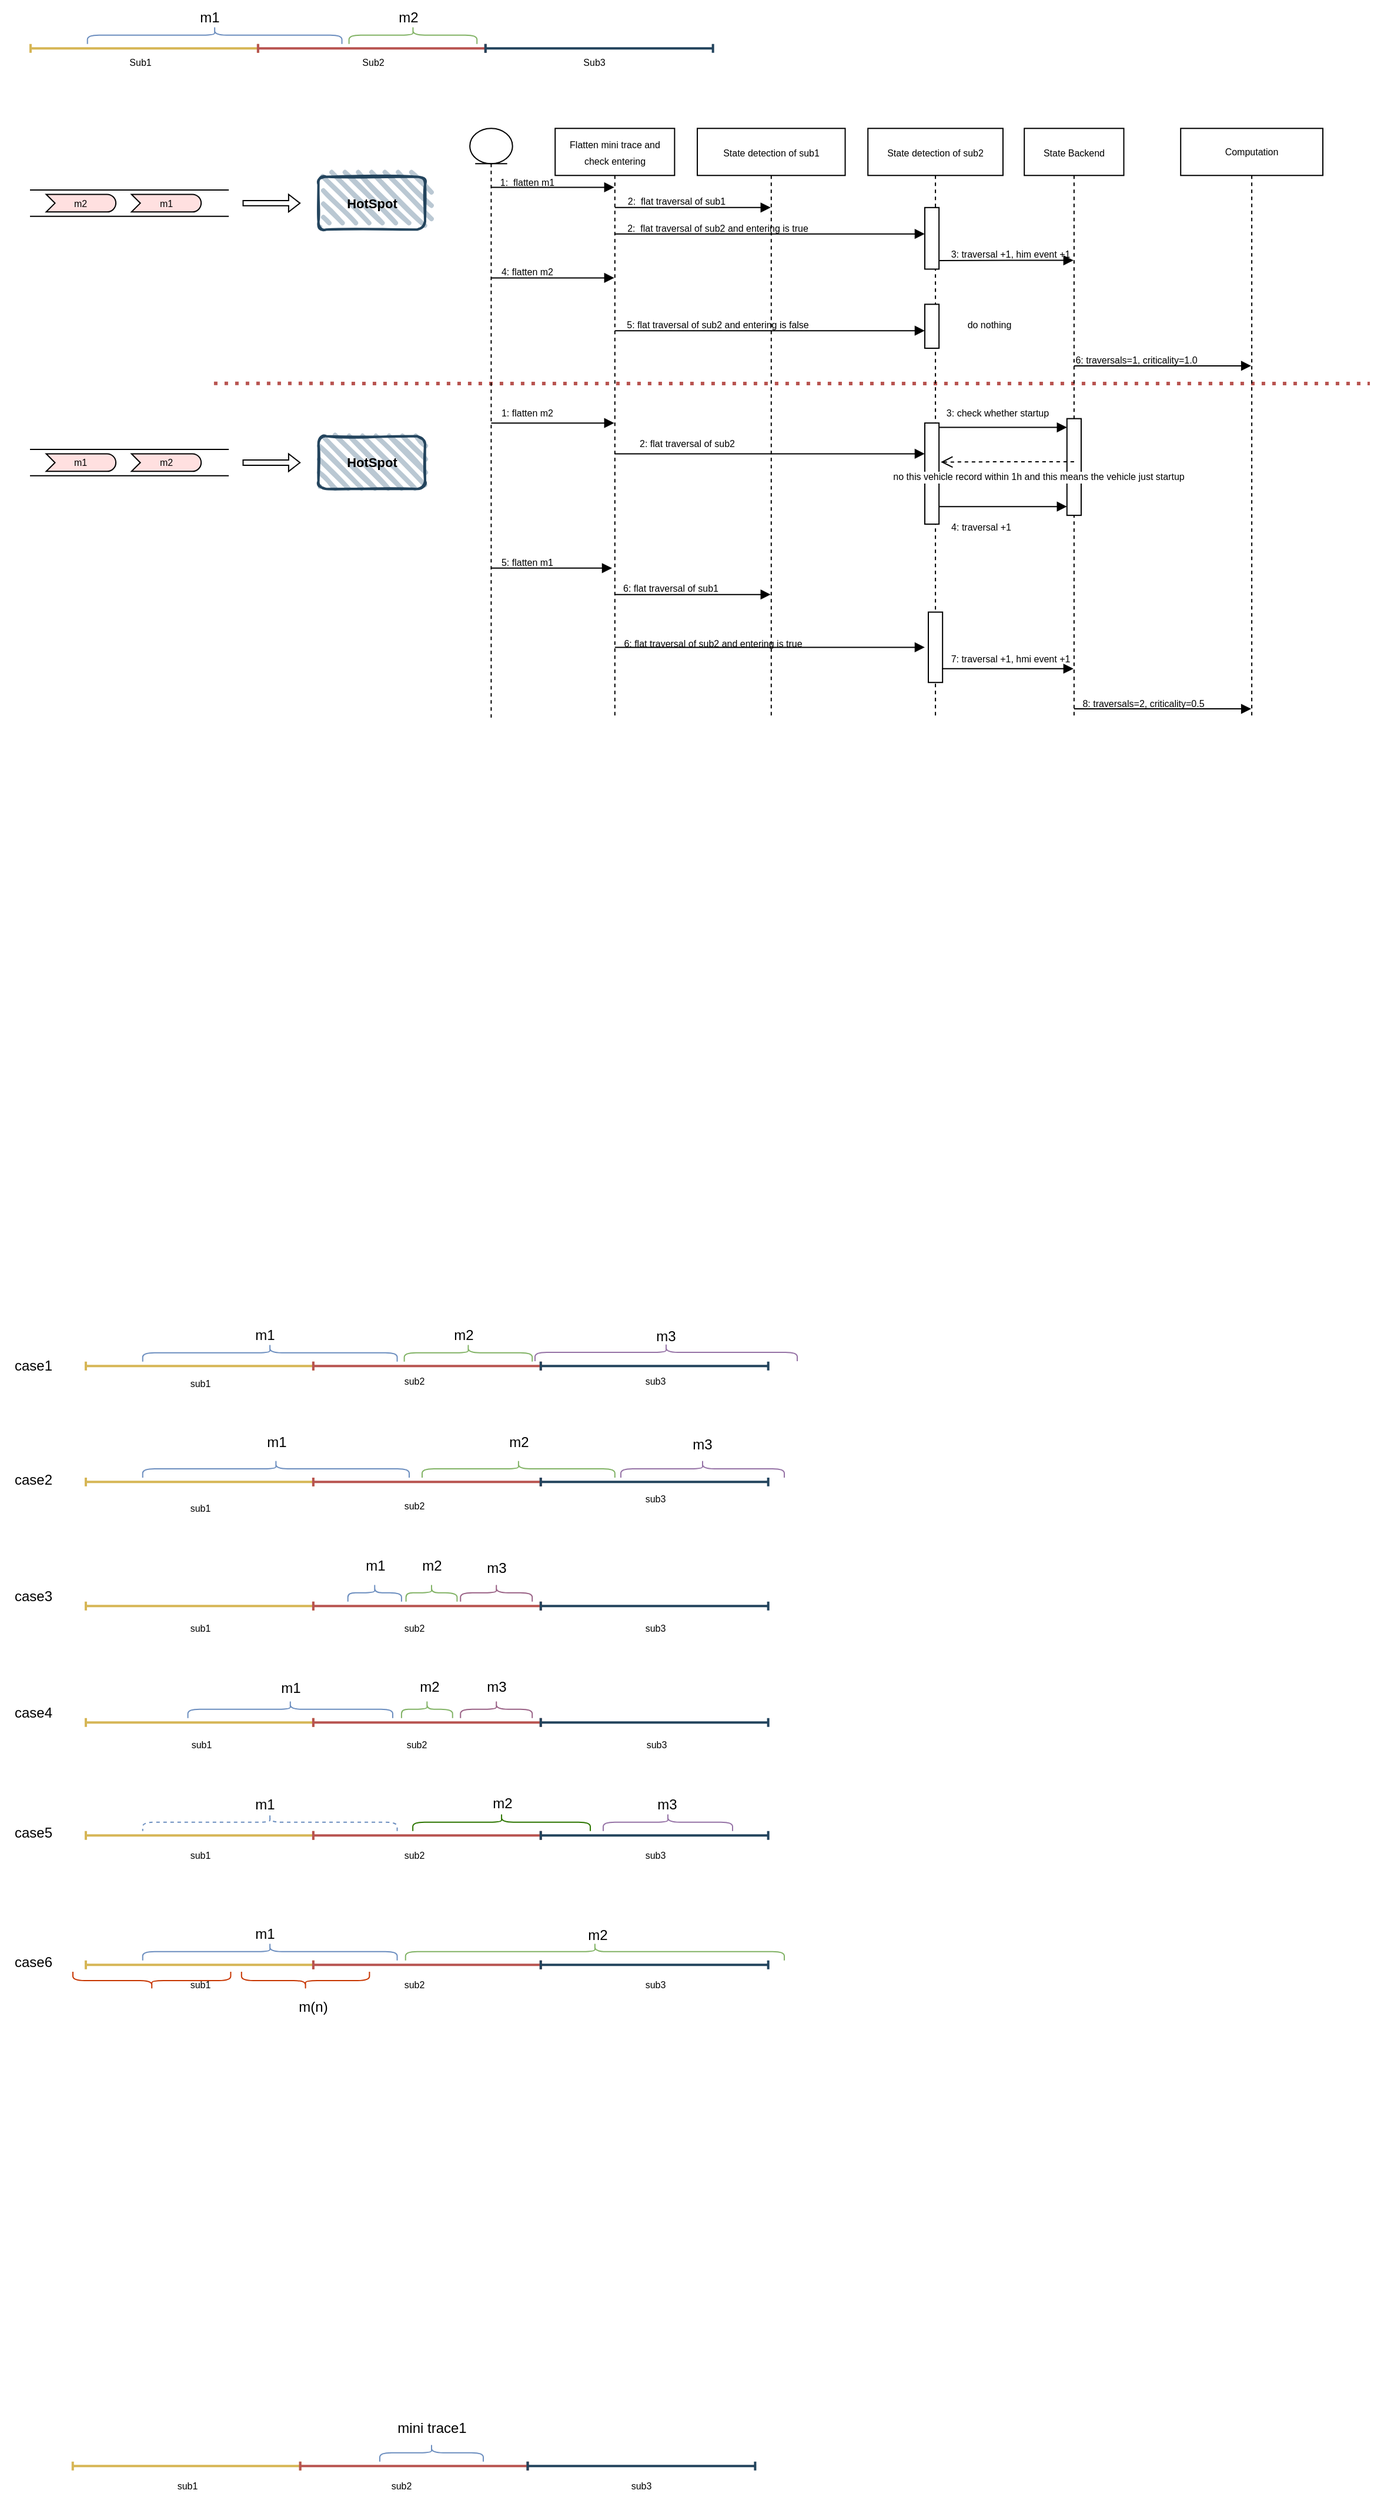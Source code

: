 <mxfile version="20.6.2" type="github">
  <diagram id="Re0tyrblCZsP9Vm3o1qq" name="第 1 页">
    <mxGraphModel dx="1349" dy="670" grid="0" gridSize="11" guides="1" tooltips="1" connect="1" arrows="1" fold="1" page="0" pageScale="1" pageWidth="827" pageHeight="1169" math="0" shadow="0">
      <root>
        <mxCell id="0" />
        <mxCell id="1" parent="0" />
        <mxCell id="pkjz_35HItkrrQwIqdnt-161" value="" style="group" parent="1" vertex="1" connectable="0">
          <mxGeometry x="41" y="90" width="1099" height="610" as="geometry" />
        </mxCell>
        <mxCell id="pkjz_35HItkrrQwIqdnt-41" value="" style="shape=crossbar;whiteSpace=wrap;html=1;rounded=1;fillColor=#fff2cc;strokeColor=#d6b656;strokeWidth=2;" parent="pkjz_35HItkrrQwIqdnt-161" vertex="1">
          <mxGeometry y="37.377" width="193.443" height="7.475" as="geometry" />
        </mxCell>
        <mxCell id="pkjz_35HItkrrQwIqdnt-42" value="" style="shape=crossbar;whiteSpace=wrap;html=1;rounded=1;fillColor=#f8cecc;strokeColor=#b85450;strokeWidth=2;" parent="pkjz_35HItkrrQwIqdnt-161" vertex="1">
          <mxGeometry x="193.443" y="37.377" width="193.443" height="7.475" as="geometry" />
        </mxCell>
        <mxCell id="pkjz_35HItkrrQwIqdnt-43" value="" style="shape=crossbar;whiteSpace=wrap;html=1;rounded=1;fillColor=#bac8d3;strokeColor=#23445d;strokeWidth=2;" parent="pkjz_35HItkrrQwIqdnt-161" vertex="1">
          <mxGeometry x="386.887" y="37.377" width="193.443" height="7.475" as="geometry" />
        </mxCell>
        <mxCell id="pkjz_35HItkrrQwIqdnt-45" value="" style="shape=curlyBracket;whiteSpace=wrap;html=1;rounded=1;labelPosition=left;verticalLabelPosition=middle;align=right;verticalAlign=middle;direction=south;fillColor=#dae8fc;strokeColor=#6c8ebf;" parent="pkjz_35HItkrrQwIqdnt-161" vertex="1">
          <mxGeometry x="48.361" y="22.426" width="216.415" height="14.951" as="geometry" />
        </mxCell>
        <mxCell id="pkjz_35HItkrrQwIqdnt-46" value="" style="shape=curlyBracket;whiteSpace=wrap;html=1;rounded=1;labelPosition=left;verticalLabelPosition=middle;align=right;verticalAlign=middle;direction=south;fillColor=#d5e8d4;strokeColor=#82b366;" parent="pkjz_35HItkrrQwIqdnt-161" vertex="1">
          <mxGeometry x="270.821" y="22.426" width="108.812" height="14.951" as="geometry" />
        </mxCell>
        <mxCell id="pkjz_35HItkrrQwIqdnt-47" value="m1" style="text;html=1;align=center;verticalAlign=middle;resizable=0;points=[];autosize=1;strokeColor=none;fillColor=none;" parent="pkjz_35HItkrrQwIqdnt-161" vertex="1">
          <mxGeometry x="132.388" width="40" height="30" as="geometry" />
        </mxCell>
        <mxCell id="pkjz_35HItkrrQwIqdnt-48" value="m2" style="text;html=1;align=center;verticalAlign=middle;resizable=0;points=[];autosize=1;strokeColor=none;fillColor=none;" parent="pkjz_35HItkrrQwIqdnt-161" vertex="1">
          <mxGeometry x="301.046" width="40" height="30" as="geometry" />
        </mxCell>
        <mxCell id="pkjz_35HItkrrQwIqdnt-49" value="&lt;font style=&quot;font-size: 8px;&quot;&gt;Sub1&lt;/font&gt;" style="text;html=1;align=center;verticalAlign=middle;resizable=0;points=[];autosize=1;strokeColor=none;fillColor=none;" parent="pkjz_35HItkrrQwIqdnt-161" vertex="1">
          <mxGeometry x="72.541" y="37.377" width="40" height="30" as="geometry" />
        </mxCell>
        <mxCell id="pkjz_35HItkrrQwIqdnt-50" value="&lt;font style=&quot;font-size: 8px;&quot;&gt;Sub2&lt;/font&gt;" style="text;html=1;align=center;verticalAlign=middle;resizable=0;points=[];autosize=1;strokeColor=none;fillColor=none;" parent="pkjz_35HItkrrQwIqdnt-161" vertex="1">
          <mxGeometry x="270.821" y="37.377" width="40" height="30" as="geometry" />
        </mxCell>
        <mxCell id="pkjz_35HItkrrQwIqdnt-51" value="&lt;font style=&quot;font-size: 8px;&quot;&gt;Sub3&lt;/font&gt;" style="text;html=1;align=center;verticalAlign=middle;resizable=0;points=[];autosize=1;strokeColor=none;fillColor=none;" parent="pkjz_35HItkrrQwIqdnt-161" vertex="1">
          <mxGeometry x="459.428" y="37.377" width="40" height="30" as="geometry" />
        </mxCell>
        <mxCell id="pkjz_35HItkrrQwIqdnt-66" value="" style="shape=partialRectangle;whiteSpace=wrap;html=1;left=0;right=0;fillColor=none;fontSize=8;" parent="pkjz_35HItkrrQwIqdnt-161" vertex="1">
          <mxGeometry y="161.471" width="168.054" height="22.426" as="geometry" />
        </mxCell>
        <mxCell id="pkjz_35HItkrrQwIqdnt-71" value="m1" style="html=1;outlineConnect=0;whiteSpace=wrap;fillColor=#FFE0E0;shape=mxgraph.archimate3.event;fontSize=8;" parent="pkjz_35HItkrrQwIqdnt-161" vertex="1">
          <mxGeometry x="85.84" y="165.208" width="59.242" height="14.951" as="geometry" />
        </mxCell>
        <mxCell id="pkjz_35HItkrrQwIqdnt-73" value="m2" style="html=1;outlineConnect=0;whiteSpace=wrap;fillColor=#FFE0E0;shape=mxgraph.archimate3.event;fontSize=8;" parent="pkjz_35HItkrrQwIqdnt-161" vertex="1">
          <mxGeometry x="13.299" y="165.208" width="59.242" height="14.951" as="geometry" />
        </mxCell>
        <mxCell id="pkjz_35HItkrrQwIqdnt-74" value="&lt;b&gt;&lt;font style=&quot;font-size: 11px;&quot;&gt;HotSpot&lt;/font&gt;&lt;/b&gt;" style="rounded=1;whiteSpace=wrap;html=1;strokeWidth=2;fillWeight=4;hachureGap=8;hachureAngle=45;fillColor=#bac8d3;sketch=1;fontSize=8;strokeColor=#23445d;" parent="pkjz_35HItkrrQwIqdnt-161" vertex="1">
          <mxGeometry x="244.827" y="150.257" width="90.677" height="44.853" as="geometry" />
        </mxCell>
        <mxCell id="pkjz_35HItkrrQwIqdnt-79" value="" style="shape=singleArrow;whiteSpace=wrap;html=1;fontSize=11;" parent="pkjz_35HItkrrQwIqdnt-161" vertex="1">
          <mxGeometry x="180.749" y="165.208" width="48.361" height="14.951" as="geometry" />
        </mxCell>
        <mxCell id="pkjz_35HItkrrQwIqdnt-88" value="&lt;font style=&quot;font-size: 8px;&quot;&gt;Flatten&amp;nbsp;mini trace and check entering&lt;/font&gt;" style="shape=umlLifeline;perimeter=lifelinePerimeter;whiteSpace=wrap;html=1;container=1;collapsible=0;recursiveResize=0;outlineConnect=0;fontSize=11;" parent="pkjz_35HItkrrQwIqdnt-161" vertex="1">
          <mxGeometry x="446.129" y="109.142" width="101.558" height="500.858" as="geometry" />
        </mxCell>
        <mxCell id="pkjz_35HItkrrQwIqdnt-129" value="" style="endArrow=none;html=1;rounded=0;dashed=1;dashPattern=1 2;fontSize=8;fillColor=#f8cecc;strokeColor=#b85450;gradientColor=#ea6b66;strokeWidth=3;" parent="pkjz_35HItkrrQwIqdnt-88" edge="1">
          <mxGeometry relative="1" as="geometry">
            <mxPoint x="-290.165" y="216.789" as="sourcePoint" />
            <mxPoint x="692.871" y="216.858" as="targetPoint" />
          </mxGeometry>
        </mxCell>
        <mxCell id="pkjz_35HItkrrQwIqdnt-130" value="" style="resizable=0;html=1;align=right;verticalAlign=bottom;fontSize=8;" parent="pkjz_35HItkrrQwIqdnt-129" connectable="0" vertex="1">
          <mxGeometry x="1" relative="1" as="geometry" />
        </mxCell>
        <mxCell id="pkjz_35HItkrrQwIqdnt-147" value="" style="html=1;verticalAlign=bottom;endArrow=block;rounded=0;strokeWidth=1;fontSize=8;" parent="pkjz_35HItkrrQwIqdnt-88" source="pkjz_35HItkrrQwIqdnt-92" edge="1">
          <mxGeometry width="80" relative="1" as="geometry">
            <mxPoint x="-48.361" y="373.775" as="sourcePoint" />
            <mxPoint x="48.361" y="373.775" as="targetPoint" />
          </mxGeometry>
        </mxCell>
        <mxCell id="pkjz_35HItkrrQwIqdnt-89" value="&lt;font style=&quot;font-size: 8px;&quot;&gt;State detection of sub1&lt;/font&gt;" style="shape=umlLifeline;perimeter=lifelinePerimeter;whiteSpace=wrap;html=1;container=1;collapsible=0;recursiveResize=0;outlineConnect=0;fontSize=11;" parent="pkjz_35HItkrrQwIqdnt-161" vertex="1">
          <mxGeometry x="567.031" y="109.142" width="125.738" height="500.858" as="geometry" />
        </mxCell>
        <mxCell id="pkjz_35HItkrrQwIqdnt-111" value="5: flat traversal of sub2 and entering is false" style="text;html=1;align=center;verticalAlign=middle;resizable=0;points=[];autosize=1;strokeColor=none;fillColor=none;fontSize=8;" parent="pkjz_35HItkrrQwIqdnt-89" vertex="1">
          <mxGeometry x="-72.541" y="156.985" width="180" height="20" as="geometry" />
        </mxCell>
        <mxCell id="pkjz_35HItkrrQwIqdnt-151" value="6: flat traversal of sub1" style="text;html=1;align=center;verticalAlign=middle;resizable=0;points=[];autosize=1;strokeColor=none;fillColor=none;fontSize=8;" parent="pkjz_35HItkrrQwIqdnt-89" vertex="1">
          <mxGeometry x="-72.541" y="381.25" width="100" height="20" as="geometry" />
        </mxCell>
        <mxCell id="pkjz_35HItkrrQwIqdnt-90" value="&lt;font style=&quot;font-size: 8px;&quot;&gt;State Backend&lt;/font&gt;" style="shape=umlLifeline;perimeter=lifelinePerimeter;whiteSpace=wrap;html=1;container=1;collapsible=0;recursiveResize=0;outlineConnect=0;fontSize=11;" parent="pkjz_35HItkrrQwIqdnt-161" vertex="1">
          <mxGeometry x="845.106" y="109.142" width="84.631" height="500.858" as="geometry" />
        </mxCell>
        <mxCell id="pkjz_35HItkrrQwIqdnt-140" value="" style="html=1;points=[];perimeter=orthogonalPerimeter;fontSize=8;" parent="pkjz_35HItkrrQwIqdnt-90" vertex="1">
          <mxGeometry x="36.271" y="246.691" width="12.09" height="82.23" as="geometry" />
        </mxCell>
        <mxCell id="pkjz_35HItkrrQwIqdnt-136" value="" style="html=1;verticalAlign=bottom;endArrow=block;rounded=0;fontSize=8;" parent="pkjz_35HItkrrQwIqdnt-90" edge="1">
          <mxGeometry width="80" relative="1" as="geometry">
            <mxPoint x="-72.541" y="254.167" as="sourcePoint" />
            <mxPoint x="36.271" y="254.167" as="targetPoint" />
            <Array as="points" />
          </mxGeometry>
        </mxCell>
        <mxCell id="pkjz_35HItkrrQwIqdnt-143" value="" style="html=1;verticalAlign=bottom;endArrow=block;rounded=0;fontSize=8;" parent="pkjz_35HItkrrQwIqdnt-90" edge="1">
          <mxGeometry width="80" relative="1" as="geometry">
            <mxPoint x="-72.541" y="321.446" as="sourcePoint" />
            <mxPoint x="36.271" y="321.446" as="targetPoint" />
            <Array as="points" />
          </mxGeometry>
        </mxCell>
        <mxCell id="pkjz_35HItkrrQwIqdnt-155" value="7: traversal +1, hmi event +1" style="text;html=1;align=center;verticalAlign=middle;resizable=0;points=[];autosize=1;strokeColor=none;fillColor=none;fontSize=8;" parent="pkjz_35HItkrrQwIqdnt-90" vertex="1">
          <mxGeometry x="-72.541" y="441.054" width="120" height="20" as="geometry" />
        </mxCell>
        <mxCell id="pkjz_35HItkrrQwIqdnt-92" value="" style="shape=umlLifeline;participant=umlEntity;perimeter=lifelinePerimeter;whiteSpace=wrap;html=1;container=1;collapsible=0;recursiveResize=0;verticalAlign=top;spacingTop=36;outlineConnect=0;fontSize=11;size=30;" parent="pkjz_35HItkrrQwIqdnt-161" vertex="1">
          <mxGeometry x="373.587" y="109.142" width="36.271" height="500.858" as="geometry" />
        </mxCell>
        <mxCell id="pkjz_35HItkrrQwIqdnt-95" value="" style="html=1;verticalAlign=bottom;endArrow=block;rounded=0;fontSize=11;" parent="pkjz_35HItkrrQwIqdnt-161" target="pkjz_35HItkrrQwIqdnt-88" edge="1">
          <mxGeometry width="80" relative="1" as="geometry">
            <mxPoint x="391.723" y="159.228" as="sourcePoint" />
            <mxPoint x="488.444" y="159.228" as="targetPoint" />
          </mxGeometry>
        </mxCell>
        <mxCell id="pkjz_35HItkrrQwIqdnt-96" value="&lt;font style=&quot;font-size: 8px;&quot;&gt;State detection of sub2&lt;/font&gt;" style="shape=umlLifeline;perimeter=lifelinePerimeter;whiteSpace=wrap;html=1;container=1;collapsible=0;recursiveResize=0;outlineConnect=0;fontSize=11;" parent="pkjz_35HItkrrQwIqdnt-161" vertex="1">
          <mxGeometry x="712.113" y="109.142" width="114.857" height="500.858" as="geometry" />
        </mxCell>
        <mxCell id="pkjz_35HItkrrQwIqdnt-117" value="" style="html=1;points=[];perimeter=orthogonalPerimeter;fontSize=8;" parent="pkjz_35HItkrrQwIqdnt-96" vertex="1">
          <mxGeometry x="48.361" y="149.51" width="12.09" height="37.377" as="geometry" />
        </mxCell>
        <mxCell id="pkjz_35HItkrrQwIqdnt-122" value="" style="html=1;points=[];perimeter=orthogonalPerimeter;fontSize=8;" parent="pkjz_35HItkrrQwIqdnt-96" vertex="1">
          <mxGeometry x="48.361" y="67.279" width="12.09" height="52.328" as="geometry" />
        </mxCell>
        <mxCell id="pkjz_35HItkrrQwIqdnt-135" value="" style="html=1;points=[];perimeter=orthogonalPerimeter;fontSize=8;" parent="pkjz_35HItkrrQwIqdnt-96" vertex="1">
          <mxGeometry x="48.361" y="250.429" width="12.09" height="85.968" as="geometry" />
        </mxCell>
        <mxCell id="pkjz_35HItkrrQwIqdnt-153" value="" style="html=1;points=[];perimeter=orthogonalPerimeter;fontSize=8;" parent="pkjz_35HItkrrQwIqdnt-96" vertex="1">
          <mxGeometry x="51.383" y="411.152" width="12.09" height="59.804" as="geometry" />
        </mxCell>
        <mxCell id="pkjz_35HItkrrQwIqdnt-97" value="" style="html=1;verticalAlign=bottom;endArrow=block;rounded=0;fontSize=11;" parent="pkjz_35HItkrrQwIqdnt-161" source="pkjz_35HItkrrQwIqdnt-88" target="pkjz_35HItkrrQwIqdnt-89" edge="1">
          <mxGeometry width="80" relative="1" as="geometry">
            <mxPoint x="494.49" y="179.688" as="sourcePoint" />
            <mxPoint x="627.482" y="228.75" as="targetPoint" />
            <Array as="points">
              <mxPoint x="530.76" y="176.422" />
              <mxPoint x="591.211" y="176.422" />
            </Array>
          </mxGeometry>
        </mxCell>
        <mxCell id="pkjz_35HItkrrQwIqdnt-99" value="&lt;span style=&quot;font-size: 8px;&quot;&gt;1:&amp;nbsp; flatten m1&lt;/span&gt;" style="text;html=1;align=center;verticalAlign=middle;resizable=0;points=[];autosize=1;strokeColor=none;fillColor=none;fontSize=11;" parent="pkjz_35HItkrrQwIqdnt-161" vertex="1">
          <mxGeometry x="386.887" y="139.044" width="70" height="30" as="geometry" />
        </mxCell>
        <mxCell id="pkjz_35HItkrrQwIqdnt-102" value="" style="html=1;verticalAlign=bottom;endArrow=block;rounded=0;fontSize=8;" parent="pkjz_35HItkrrQwIqdnt-161" source="pkjz_35HItkrrQwIqdnt-88" edge="1">
          <mxGeometry width="80" relative="1" as="geometry">
            <mxPoint x="494.49" y="195.11" as="sourcePoint" />
            <mxPoint x="760.474" y="198.848" as="targetPoint" />
            <Array as="points">
              <mxPoint x="579.121" y="198.848" />
            </Array>
          </mxGeometry>
        </mxCell>
        <mxCell id="pkjz_35HItkrrQwIqdnt-101" value="2:&amp;nbsp; flat traversal of sub1" style="text;html=1;align=center;verticalAlign=middle;resizable=0;points=[];autosize=1;strokeColor=none;fillColor=none;fontSize=8;" parent="pkjz_35HItkrrQwIqdnt-161" vertex="1">
          <mxGeometry x="494.49" y="161.471" width="110" height="20" as="geometry" />
        </mxCell>
        <mxCell id="pkjz_35HItkrrQwIqdnt-103" value="2:&amp;nbsp; flat traversal of sub2 and entering is true" style="text;html=1;align=center;verticalAlign=middle;resizable=0;points=[];autosize=1;strokeColor=none;fillColor=none;fontSize=8;" parent="pkjz_35HItkrrQwIqdnt-161" vertex="1">
          <mxGeometry x="494.49" y="183.897" width="180" height="20" as="geometry" />
        </mxCell>
        <mxCell id="pkjz_35HItkrrQwIqdnt-108" value="" style="html=1;verticalAlign=bottom;endArrow=block;rounded=0;fontSize=8;" parent="pkjz_35HItkrrQwIqdnt-161" source="pkjz_35HItkrrQwIqdnt-92" target="pkjz_35HItkrrQwIqdnt-88" edge="1">
          <mxGeometry width="80" relative="1" as="geometry">
            <mxPoint x="386.887" y="251.176" as="sourcePoint" />
            <mxPoint x="483.608" y="251.176" as="targetPoint" />
            <Array as="points">
              <mxPoint x="458.219" y="236.225" />
            </Array>
          </mxGeometry>
        </mxCell>
        <mxCell id="pkjz_35HItkrrQwIqdnt-109" value="4: flatten m2" style="text;html=1;align=center;verticalAlign=middle;resizable=0;points=[];autosize=1;strokeColor=none;fillColor=none;fontSize=8;" parent="pkjz_35HItkrrQwIqdnt-161" vertex="1">
          <mxGeometry x="386.887" y="221.275" width="70" height="20" as="geometry" />
        </mxCell>
        <mxCell id="pkjz_35HItkrrQwIqdnt-110" value="" style="html=1;verticalAlign=bottom;endArrow=block;rounded=0;fontSize=8;" parent="pkjz_35HItkrrQwIqdnt-161" source="pkjz_35HItkrrQwIqdnt-88" edge="1">
          <mxGeometry width="80" relative="1" as="geometry">
            <mxPoint x="507.789" y="266.127" as="sourcePoint" />
            <mxPoint x="760.474" y="281.078" as="targetPoint" />
            <Array as="points">
              <mxPoint x="651.662" y="281.078" />
            </Array>
          </mxGeometry>
        </mxCell>
        <mxCell id="pkjz_35HItkrrQwIqdnt-121" value="do nothing" style="text;html=1;align=center;verticalAlign=middle;resizable=0;points=[];autosize=1;strokeColor=none;fillColor=none;fontSize=8;" parent="pkjz_35HItkrrQwIqdnt-161" vertex="1">
          <mxGeometry x="784.655" y="266.127" width="60" height="20" as="geometry" />
        </mxCell>
        <mxCell id="pkjz_35HItkrrQwIqdnt-124" value="" style="shape=partialRectangle;whiteSpace=wrap;html=1;left=0;right=0;fillColor=none;fontSize=8;" parent="pkjz_35HItkrrQwIqdnt-161" vertex="1">
          <mxGeometry y="381.998" width="168.054" height="22.426" as="geometry" />
        </mxCell>
        <mxCell id="pkjz_35HItkrrQwIqdnt-125" value="m2" style="html=1;outlineConnect=0;whiteSpace=wrap;fillColor=#FFE0E0;shape=mxgraph.archimate3.event;fontSize=8;" parent="pkjz_35HItkrrQwIqdnt-161" vertex="1">
          <mxGeometry x="85.84" y="385.735" width="59.242" height="14.951" as="geometry" />
        </mxCell>
        <mxCell id="pkjz_35HItkrrQwIqdnt-126" value="m1" style="html=1;outlineConnect=0;whiteSpace=wrap;fillColor=#FFE0E0;shape=mxgraph.archimate3.event;fontSize=8;" parent="pkjz_35HItkrrQwIqdnt-161" vertex="1">
          <mxGeometry x="13.299" y="385.735" width="59.242" height="14.951" as="geometry" />
        </mxCell>
        <mxCell id="pkjz_35HItkrrQwIqdnt-127" value="&lt;b&gt;&lt;font style=&quot;font-size: 11px;&quot;&gt;HotSpot&lt;/font&gt;&lt;/b&gt;" style="rounded=1;whiteSpace=wrap;html=1;strokeWidth=2;fillWeight=4;hachureGap=8;hachureAngle=45;fillColor=#bac8d3;sketch=1;fontSize=8;strokeColor=#23445d;" parent="pkjz_35HItkrrQwIqdnt-161" vertex="1">
          <mxGeometry x="244.827" y="370.784" width="90.677" height="44.853" as="geometry" />
        </mxCell>
        <mxCell id="pkjz_35HItkrrQwIqdnt-128" value="" style="shape=singleArrow;whiteSpace=wrap;html=1;fontSize=11;" parent="pkjz_35HItkrrQwIqdnt-161" vertex="1">
          <mxGeometry x="180.749" y="385.735" width="48.361" height="14.951" as="geometry" />
        </mxCell>
        <mxCell id="pkjz_35HItkrrQwIqdnt-131" value="" style="html=1;verticalAlign=bottom;endArrow=block;rounded=0;fontSize=8;" parent="pkjz_35HItkrrQwIqdnt-161" source="pkjz_35HItkrrQwIqdnt-92" target="pkjz_35HItkrrQwIqdnt-88" edge="1">
          <mxGeometry width="80" relative="1" as="geometry">
            <mxPoint x="397.768" y="359.257" as="sourcePoint" />
            <mxPoint x="494.49" y="359.257" as="targetPoint" />
          </mxGeometry>
        </mxCell>
        <mxCell id="pkjz_35HItkrrQwIqdnt-132" value="1: flatten m2" style="text;html=1;align=center;verticalAlign=middle;resizable=0;points=[];autosize=1;strokeColor=none;fillColor=none;fontSize=8;" parent="pkjz_35HItkrrQwIqdnt-161" vertex="1">
          <mxGeometry x="386.887" y="340.882" width="70" height="20" as="geometry" />
        </mxCell>
        <mxCell id="pkjz_35HItkrrQwIqdnt-133" value="" style="html=1;verticalAlign=bottom;endArrow=block;rounded=0;fontSize=8;" parent="pkjz_35HItkrrQwIqdnt-161" source="pkjz_35HItkrrQwIqdnt-88" edge="1">
          <mxGeometry width="80" relative="1" as="geometry">
            <mxPoint x="507.789" y="381.998" as="sourcePoint" />
            <mxPoint x="760.474" y="385.735" as="targetPoint" />
            <Array as="points">
              <mxPoint x="663.752" y="385.735" />
            </Array>
          </mxGeometry>
        </mxCell>
        <mxCell id="pkjz_35HItkrrQwIqdnt-134" value="2: flat traversal of sub2" style="text;html=1;align=center;verticalAlign=middle;resizable=0;points=[];autosize=1;strokeColor=none;fillColor=none;fontSize=8;" parent="pkjz_35HItkrrQwIqdnt-161" vertex="1">
          <mxGeometry x="507.789" y="367.047" width="100" height="20" as="geometry" />
        </mxCell>
        <mxCell id="pkjz_35HItkrrQwIqdnt-138" value="4: traversal +1" style="text;html=1;align=center;verticalAlign=middle;resizable=0;points=[];autosize=1;strokeColor=none;fillColor=none;fontSize=8;" parent="pkjz_35HItkrrQwIqdnt-161" vertex="1">
          <mxGeometry x="772.564" y="438.064" width="70" height="20" as="geometry" />
        </mxCell>
        <mxCell id="pkjz_35HItkrrQwIqdnt-141" value="no this vehicle record within 1h and this means the vehicle just startup" style="html=1;verticalAlign=bottom;endArrow=open;dashed=1;endSize=8;rounded=0;fontSize=8;entryX=1.125;entryY=0.386;entryDx=0;entryDy=0;entryPerimeter=0;" parent="pkjz_35HItkrrQwIqdnt-161" target="pkjz_35HItkrrQwIqdnt-135" edge="1">
          <mxGeometry x="-0.467" y="21" relative="1" as="geometry">
            <mxPoint x="887.421" y="392.463" as="sourcePoint" />
            <mxPoint x="772.564" y="363.309" as="targetPoint" />
            <Array as="points">
              <mxPoint x="833.015" y="392.463" />
            </Array>
            <mxPoint as="offset" />
          </mxGeometry>
        </mxCell>
        <mxCell id="pkjz_35HItkrrQwIqdnt-145" value="3: check whether startup" style="text;html=1;align=center;verticalAlign=middle;resizable=0;points=[];autosize=1;strokeColor=none;fillColor=none;fontSize=8;" parent="pkjz_35HItkrrQwIqdnt-161" vertex="1">
          <mxGeometry x="766.519" y="340.882" width="110" height="20" as="geometry" />
        </mxCell>
        <mxCell id="pkjz_35HItkrrQwIqdnt-148" value="5: flatten m1" style="text;html=1;align=center;verticalAlign=middle;resizable=0;points=[];autosize=1;strokeColor=none;fillColor=none;fontSize=8;" parent="pkjz_35HItkrrQwIqdnt-161" vertex="1">
          <mxGeometry x="386.887" y="467.966" width="70" height="20" as="geometry" />
        </mxCell>
        <mxCell id="pkjz_35HItkrrQwIqdnt-149" value="" style="html=1;verticalAlign=bottom;endArrow=block;rounded=0;strokeWidth=1;fontSize=8;" parent="pkjz_35HItkrrQwIqdnt-161" source="pkjz_35HItkrrQwIqdnt-88" target="pkjz_35HItkrrQwIqdnt-89" edge="1">
          <mxGeometry width="80" relative="1" as="geometry">
            <mxPoint x="507.789" y="512.819" as="sourcePoint" />
            <mxPoint x="604.51" y="512.819" as="targetPoint" />
            <Array as="points">
              <mxPoint x="579.121" y="505.343" />
            </Array>
          </mxGeometry>
        </mxCell>
        <mxCell id="pkjz_35HItkrrQwIqdnt-150" value="" style="html=1;verticalAlign=bottom;endArrow=block;rounded=0;strokeWidth=1;fontSize=8;" parent="pkjz_35HItkrrQwIqdnt-161" source="pkjz_35HItkrrQwIqdnt-88" edge="1">
          <mxGeometry width="80" relative="1" as="geometry">
            <mxPoint x="508.595" y="550.196" as="sourcePoint" />
            <mxPoint x="760.474" y="550.196" as="targetPoint" />
            <Array as="points">
              <mxPoint x="591.211" y="550.196" />
            </Array>
          </mxGeometry>
        </mxCell>
        <mxCell id="pkjz_35HItkrrQwIqdnt-152" value="6: flat traversal of sub2 and entering is true" style="text;html=1;align=center;verticalAlign=middle;resizable=0;points=[];autosize=1;strokeColor=none;fillColor=none;fontSize=8;" parent="pkjz_35HItkrrQwIqdnt-161" vertex="1">
          <mxGeometry x="489.653" y="536.74" width="180" height="20" as="geometry" />
        </mxCell>
        <mxCell id="pkjz_35HItkrrQwIqdnt-154" value="" style="html=1;verticalAlign=bottom;endArrow=block;rounded=0;strokeWidth=1;fontSize=8;exitX=0.958;exitY=0.804;exitDx=0;exitDy=0;exitPerimeter=0;" parent="pkjz_35HItkrrQwIqdnt-161" source="pkjz_35HItkrrQwIqdnt-153" target="pkjz_35HItkrrQwIqdnt-90" edge="1">
          <mxGeometry width="80" relative="1" as="geometry">
            <mxPoint x="784.655" y="572.623" as="sourcePoint" />
            <mxPoint x="881.376" y="572.623" as="targetPoint" />
          </mxGeometry>
        </mxCell>
        <mxCell id="pkjz_35HItkrrQwIqdnt-156" value="Computation" style="shape=umlLifeline;perimeter=lifelinePerimeter;whiteSpace=wrap;html=1;container=1;collapsible=0;recursiveResize=0;outlineConnect=0;fontSize=8;" parent="pkjz_35HItkrrQwIqdnt-161" vertex="1">
          <mxGeometry x="978.098" y="109.142" width="120.902" height="500.858" as="geometry" />
        </mxCell>
        <mxCell id="pkjz_35HItkrrQwIqdnt-160" value="8: traversals=2, criticality=0.5" style="text;html=1;align=center;verticalAlign=middle;resizable=0;points=[];autosize=1;strokeColor=none;fillColor=none;fontSize=8;" parent="pkjz_35HItkrrQwIqdnt-156" vertex="1">
          <mxGeometry x="-96.722" y="478.431" width="130" height="20" as="geometry" />
        </mxCell>
        <mxCell id="pkjz_35HItkrrQwIqdnt-157" value="" style="html=1;verticalAlign=bottom;endArrow=block;rounded=0;strokeWidth=1;fontSize=8;" parent="pkjz_35HItkrrQwIqdnt-161" source="pkjz_35HItkrrQwIqdnt-90" target="pkjz_35HItkrrQwIqdnt-156" edge="1">
          <mxGeometry width="80" relative="1" as="geometry">
            <mxPoint x="917.647" y="288.554" as="sourcePoint" />
            <mxPoint x="1014.369" y="288.554" as="targetPoint" />
            <Array as="points">
              <mxPoint x="978.098" y="310.98" />
            </Array>
          </mxGeometry>
        </mxCell>
        <mxCell id="pkjz_35HItkrrQwIqdnt-158" value="6: traversals=1, criticality=1.0" style="text;html=1;align=center;verticalAlign=middle;resizable=0;points=[];autosize=1;strokeColor=none;fillColor=none;fontSize=8;" parent="pkjz_35HItkrrQwIqdnt-161" vertex="1">
          <mxGeometry x="875.331" y="296.029" width="130" height="20" as="geometry" />
        </mxCell>
        <mxCell id="pkjz_35HItkrrQwIqdnt-105" value="3: traversal +1, him event +1" style="text;html=1;align=center;verticalAlign=middle;resizable=0;points=[];autosize=1;strokeColor=none;fillColor=none;fontSize=8;" parent="pkjz_35HItkrrQwIqdnt-161" vertex="1">
          <mxGeometry x="772.564" y="206.324" width="120" height="20" as="geometry" />
        </mxCell>
        <mxCell id="pkjz_35HItkrrQwIqdnt-104" value="" style="html=1;verticalAlign=bottom;endArrow=block;rounded=0;fontSize=8;exitX=1.036;exitY=0.861;exitDx=0;exitDy=0;exitPerimeter=0;" parent="pkjz_35HItkrrQwIqdnt-161" source="pkjz_35HItkrrQwIqdnt-122" target="pkjz_35HItkrrQwIqdnt-90" edge="1">
          <mxGeometry width="80" relative="1" as="geometry">
            <mxPoint x="779" y="220" as="sourcePoint" />
            <mxPoint x="881.376" y="213.799" as="targetPoint" />
            <Array as="points">
              <mxPoint x="833.015" y="221.275" />
            </Array>
          </mxGeometry>
        </mxCell>
        <mxCell id="pkjz_35HItkrrQwIqdnt-159" value="" style="html=1;verticalAlign=bottom;endArrow=block;rounded=0;strokeWidth=1;fontSize=8;" parent="pkjz_35HItkrrQwIqdnt-161" source="pkjz_35HItkrrQwIqdnt-90" target="pkjz_35HItkrrQwIqdnt-156" edge="1">
          <mxGeometry width="80" relative="1" as="geometry">
            <mxPoint x="893.466" y="602.525" as="sourcePoint" />
            <mxPoint x="990.188" y="602.525" as="targetPoint" />
            <Array as="points">
              <mxPoint x="1002.278" y="602.525" />
            </Array>
          </mxGeometry>
        </mxCell>
        <mxCell id="EDN6SahsGzkHJHIuNWbJ-43" value="" style="shape=crossbar;whiteSpace=wrap;html=1;rounded=1;fillColor=#fff2cc;strokeColor=#d6b656;strokeWidth=2;" vertex="1" parent="1">
          <mxGeometry x="88" y="1247.377" width="193.443" height="7.475" as="geometry" />
        </mxCell>
        <mxCell id="EDN6SahsGzkHJHIuNWbJ-44" value="" style="shape=crossbar;whiteSpace=wrap;html=1;rounded=1;fillColor=#f8cecc;strokeColor=#b85450;strokeWidth=2;" vertex="1" parent="1">
          <mxGeometry x="281.443" y="1247.377" width="193.443" height="7.475" as="geometry" />
        </mxCell>
        <mxCell id="EDN6SahsGzkHJHIuNWbJ-45" value="" style="shape=crossbar;whiteSpace=wrap;html=1;rounded=1;fillColor=#bac8d3;strokeColor=#23445d;strokeWidth=2;" vertex="1" parent="1">
          <mxGeometry x="474.887" y="1247.377" width="193.443" height="7.475" as="geometry" />
        </mxCell>
        <mxCell id="EDN6SahsGzkHJHIuNWbJ-46" value="" style="shape=curlyBracket;whiteSpace=wrap;html=1;rounded=1;labelPosition=left;verticalLabelPosition=middle;align=right;verticalAlign=middle;direction=south;fillColor=#dae8fc;strokeColor=#6c8ebf;" vertex="1" parent="1">
          <mxGeometry x="136.361" y="1232.426" width="216.415" height="14.951" as="geometry" />
        </mxCell>
        <mxCell id="EDN6SahsGzkHJHIuNWbJ-47" value="" style="shape=curlyBracket;whiteSpace=wrap;html=1;rounded=1;labelPosition=left;verticalLabelPosition=middle;align=right;verticalAlign=middle;direction=south;fillColor=#d5e8d4;strokeColor=#82b366;" vertex="1" parent="1">
          <mxGeometry x="358.821" y="1232.426" width="108.812" height="14.951" as="geometry" />
        </mxCell>
        <mxCell id="EDN6SahsGzkHJHIuNWbJ-48" value="m1" style="text;html=1;align=center;verticalAlign=middle;resizable=0;points=[];autosize=1;strokeColor=none;fillColor=none;" vertex="1" parent="1">
          <mxGeometry x="220.388" y="1210" width="40" height="30" as="geometry" />
        </mxCell>
        <mxCell id="EDN6SahsGzkHJHIuNWbJ-49" value="m2" style="text;html=1;align=center;verticalAlign=middle;resizable=0;points=[];autosize=1;strokeColor=none;fillColor=none;" vertex="1" parent="1">
          <mxGeometry x="389.046" y="1210" width="40" height="30" as="geometry" />
        </mxCell>
        <mxCell id="EDN6SahsGzkHJHIuNWbJ-50" value="" style="shape=crossbar;whiteSpace=wrap;html=1;rounded=1;fillColor=#fff2cc;strokeColor=#d6b656;strokeWidth=2;" vertex="1" parent="1">
          <mxGeometry x="88" y="1345.947" width="193.443" height="7.475" as="geometry" />
        </mxCell>
        <mxCell id="EDN6SahsGzkHJHIuNWbJ-51" value="" style="shape=crossbar;whiteSpace=wrap;html=1;rounded=1;fillColor=#f8cecc;strokeColor=#b85450;strokeWidth=2;" vertex="1" parent="1">
          <mxGeometry x="281.443" y="1345.947" width="193.443" height="7.475" as="geometry" />
        </mxCell>
        <mxCell id="EDN6SahsGzkHJHIuNWbJ-52" value="" style="shape=crossbar;whiteSpace=wrap;html=1;rounded=1;fillColor=#bac8d3;strokeColor=#23445d;strokeWidth=2;" vertex="1" parent="1">
          <mxGeometry x="474.887" y="1345.947" width="193.443" height="7.475" as="geometry" />
        </mxCell>
        <mxCell id="EDN6SahsGzkHJHIuNWbJ-53" value="" style="shape=curlyBracket;whiteSpace=wrap;html=1;rounded=1;labelPosition=left;verticalLabelPosition=middle;align=right;verticalAlign=middle;direction=south;fillColor=#dae8fc;strokeColor=#6c8ebf;" vertex="1" parent="1">
          <mxGeometry x="136.36" y="1331" width="226.64" height="14.95" as="geometry" />
        </mxCell>
        <mxCell id="EDN6SahsGzkHJHIuNWbJ-54" value="" style="shape=curlyBracket;whiteSpace=wrap;html=1;rounded=1;labelPosition=left;verticalLabelPosition=middle;align=right;verticalAlign=middle;direction=south;fillColor=#d5e8d4;strokeColor=#82b366;" vertex="1" parent="1">
          <mxGeometry x="374" y="1331" width="163.91" height="14.95" as="geometry" />
        </mxCell>
        <mxCell id="EDN6SahsGzkHJHIuNWbJ-55" value="m1" style="text;html=1;align=center;verticalAlign=middle;resizable=0;points=[];autosize=1;strokeColor=none;fillColor=none;" vertex="1" parent="1">
          <mxGeometry x="229.678" y="1301" width="40" height="30" as="geometry" />
        </mxCell>
        <mxCell id="EDN6SahsGzkHJHIuNWbJ-56" value="m2" style="text;html=1;align=center;verticalAlign=middle;resizable=0;points=[];autosize=1;strokeColor=none;fillColor=none;" vertex="1" parent="1">
          <mxGeometry x="435.956" y="1301" width="40" height="30" as="geometry" />
        </mxCell>
        <mxCell id="EDN6SahsGzkHJHIuNWbJ-57" value="" style="shape=crossbar;whiteSpace=wrap;html=1;rounded=1;fillColor=#fff2cc;strokeColor=#d6b656;strokeWidth=2;" vertex="1" parent="1">
          <mxGeometry x="88" y="1451.377" width="193.443" height="7.475" as="geometry" />
        </mxCell>
        <mxCell id="EDN6SahsGzkHJHIuNWbJ-58" value="" style="shape=crossbar;whiteSpace=wrap;html=1;rounded=1;fillColor=#f8cecc;strokeColor=#b85450;strokeWidth=2;" vertex="1" parent="1">
          <mxGeometry x="281.443" y="1451.377" width="193.443" height="7.475" as="geometry" />
        </mxCell>
        <mxCell id="EDN6SahsGzkHJHIuNWbJ-59" value="" style="shape=crossbar;whiteSpace=wrap;html=1;rounded=1;fillColor=#bac8d3;strokeColor=#23445d;strokeWidth=2;" vertex="1" parent="1">
          <mxGeometry x="474.887" y="1451.377" width="193.443" height="7.475" as="geometry" />
        </mxCell>
        <mxCell id="EDN6SahsGzkHJHIuNWbJ-60" value="" style="shape=curlyBracket;whiteSpace=wrap;html=1;rounded=1;labelPosition=left;verticalLabelPosition=middle;align=right;verticalAlign=middle;direction=south;fillColor=#dae8fc;strokeColor=#6c8ebf;" vertex="1" parent="1">
          <mxGeometry x="310.86" y="1436.43" width="45.6" height="14.95" as="geometry" />
        </mxCell>
        <mxCell id="EDN6SahsGzkHJHIuNWbJ-61" value="" style="shape=curlyBracket;whiteSpace=wrap;html=1;rounded=1;labelPosition=left;verticalLabelPosition=middle;align=right;verticalAlign=middle;direction=south;fillColor=#d5e8d4;strokeColor=#82b366;" vertex="1" parent="1">
          <mxGeometry x="360.29" y="1436.43" width="43.42" height="14.95" as="geometry" />
        </mxCell>
        <mxCell id="EDN6SahsGzkHJHIuNWbJ-62" value="m1" style="text;html=1;align=center;verticalAlign=middle;resizable=0;points=[];autosize=1;strokeColor=none;fillColor=none;" vertex="1" parent="1">
          <mxGeometry x="313.658" y="1406.43" width="40" height="30" as="geometry" />
        </mxCell>
        <mxCell id="EDN6SahsGzkHJHIuNWbJ-63" value="m2" style="text;html=1;align=center;verticalAlign=middle;resizable=0;points=[];autosize=1;strokeColor=none;fillColor=none;" vertex="1" parent="1">
          <mxGeometry x="361.996" y="1406.43" width="40" height="30" as="geometry" />
        </mxCell>
        <mxCell id="EDN6SahsGzkHJHIuNWbJ-64" value="" style="shape=crossbar;whiteSpace=wrap;html=1;rounded=1;fillColor=#fff2cc;strokeColor=#d6b656;strokeWidth=2;" vertex="1" parent="1">
          <mxGeometry x="88" y="1646.377" width="193.443" height="7.475" as="geometry" />
        </mxCell>
        <mxCell id="EDN6SahsGzkHJHIuNWbJ-65" value="" style="shape=crossbar;whiteSpace=wrap;html=1;rounded=1;fillColor=#f8cecc;strokeColor=#b85450;strokeWidth=2;" vertex="1" parent="1">
          <mxGeometry x="281.443" y="1646.377" width="193.443" height="7.475" as="geometry" />
        </mxCell>
        <mxCell id="EDN6SahsGzkHJHIuNWbJ-66" value="" style="shape=crossbar;whiteSpace=wrap;html=1;rounded=1;fillColor=#bac8d3;strokeColor=#23445d;strokeWidth=2;" vertex="1" parent="1">
          <mxGeometry x="474.887" y="1646.377" width="193.443" height="7.475" as="geometry" />
        </mxCell>
        <mxCell id="EDN6SahsGzkHJHIuNWbJ-67" value="" style="shape=curlyBracket;whiteSpace=wrap;html=1;rounded=1;labelPosition=left;verticalLabelPosition=middle;align=right;verticalAlign=middle;direction=south;fillColor=#dae8fc;strokeColor=#6c8ebf;dashed=1;" vertex="1" parent="1">
          <mxGeometry x="136.361" y="1631.426" width="216.415" height="14.951" as="geometry" />
        </mxCell>
        <mxCell id="EDN6SahsGzkHJHIuNWbJ-68" value="" style="shape=curlyBracket;whiteSpace=wrap;html=1;rounded=1;labelPosition=left;verticalLabelPosition=middle;align=right;verticalAlign=middle;direction=south;fillColor=#e1d5e7;strokeColor=#9673a6;" vertex="1" parent="1">
          <mxGeometry x="528" y="1631.43" width="110" height="14.95" as="geometry" />
        </mxCell>
        <mxCell id="EDN6SahsGzkHJHIuNWbJ-69" value="m1" style="text;html=1;align=center;verticalAlign=middle;resizable=0;points=[];autosize=1;strokeColor=none;fillColor=none;" vertex="1" parent="1">
          <mxGeometry x="220.388" y="1609" width="40" height="30" as="geometry" />
        </mxCell>
        <mxCell id="EDN6SahsGzkHJHIuNWbJ-70" value="m3" style="text;html=1;align=center;verticalAlign=middle;resizable=0;points=[];autosize=1;strokeColor=none;fillColor=none;" vertex="1" parent="1">
          <mxGeometry x="562.406" y="1609" width="40" height="30" as="geometry" />
        </mxCell>
        <mxCell id="EDN6SahsGzkHJHIuNWbJ-71" value="sub1" style="text;html=1;align=center;verticalAlign=middle;resizable=0;points=[];autosize=1;strokeColor=none;fillColor=none;fontSize=8;" vertex="1" parent="1">
          <mxGeometry x="162.72" y="1254.85" width="44" height="22" as="geometry" />
        </mxCell>
        <mxCell id="EDN6SahsGzkHJHIuNWbJ-72" value="sub2" style="text;html=1;align=center;verticalAlign=middle;resizable=0;points=[];autosize=1;strokeColor=none;fillColor=none;fontSize=8;" vertex="1" parent="1">
          <mxGeometry x="345.05" y="1253" width="44" height="22" as="geometry" />
        </mxCell>
        <mxCell id="EDN6SahsGzkHJHIuNWbJ-73" value="sub3" style="text;html=1;align=center;verticalAlign=middle;resizable=0;points=[];autosize=1;strokeColor=none;fillColor=none;fontSize=8;" vertex="1" parent="1">
          <mxGeometry x="549.61" y="1253" width="44" height="22" as="geometry" />
        </mxCell>
        <mxCell id="EDN6SahsGzkHJHIuNWbJ-74" value="sub1" style="text;html=1;align=center;verticalAlign=middle;resizable=0;points=[];autosize=1;strokeColor=none;fillColor=none;fontSize=8;" vertex="1" parent="1">
          <mxGeometry x="162.72" y="1360.57" width="44" height="22" as="geometry" />
        </mxCell>
        <mxCell id="EDN6SahsGzkHJHIuNWbJ-75" value="sub1" style="text;html=1;align=center;verticalAlign=middle;resizable=0;points=[];autosize=1;strokeColor=none;fillColor=none;fontSize=8;" vertex="1" parent="1">
          <mxGeometry x="162.72" y="1463.43" width="44" height="22" as="geometry" />
        </mxCell>
        <mxCell id="EDN6SahsGzkHJHIuNWbJ-76" value="sub1" style="text;html=1;align=center;verticalAlign=middle;resizable=0;points=[];autosize=1;strokeColor=none;fillColor=none;fontSize=8;" vertex="1" parent="1">
          <mxGeometry x="162.72" y="1656" width="44" height="22" as="geometry" />
        </mxCell>
        <mxCell id="EDN6SahsGzkHJHIuNWbJ-77" value="sub2" style="text;html=1;align=center;verticalAlign=middle;resizable=0;points=[];autosize=1;strokeColor=none;fillColor=none;fontSize=8;" vertex="1" parent="1">
          <mxGeometry x="345.05" y="1359" width="44" height="22" as="geometry" />
        </mxCell>
        <mxCell id="EDN6SahsGzkHJHIuNWbJ-78" value="sub2" style="text;html=1;align=center;verticalAlign=middle;resizable=0;points=[];autosize=1;strokeColor=none;fillColor=none;fontSize=8;" vertex="1" parent="1">
          <mxGeometry x="345.05" y="1463.43" width="44" height="22" as="geometry" />
        </mxCell>
        <mxCell id="EDN6SahsGzkHJHIuNWbJ-79" value="sub2" style="text;html=1;align=center;verticalAlign=middle;resizable=0;points=[];autosize=1;strokeColor=none;fillColor=none;fontSize=8;" vertex="1" parent="1">
          <mxGeometry x="345.05" y="1656" width="44" height="22" as="geometry" />
        </mxCell>
        <mxCell id="EDN6SahsGzkHJHIuNWbJ-80" value="sub3" style="text;html=1;align=center;verticalAlign=middle;resizable=0;points=[];autosize=1;strokeColor=none;fillColor=none;fontSize=8;" vertex="1" parent="1">
          <mxGeometry x="549.61" y="1353.42" width="44" height="22" as="geometry" />
        </mxCell>
        <mxCell id="EDN6SahsGzkHJHIuNWbJ-81" value="sub3" style="text;html=1;align=center;verticalAlign=middle;resizable=0;points=[];autosize=1;strokeColor=none;fillColor=none;fontSize=8;" vertex="1" parent="1">
          <mxGeometry x="549.61" y="1463.43" width="44" height="22" as="geometry" />
        </mxCell>
        <mxCell id="EDN6SahsGzkHJHIuNWbJ-82" value="sub3" style="text;html=1;align=center;verticalAlign=middle;resizable=0;points=[];autosize=1;strokeColor=none;fillColor=none;fontSize=8;" vertex="1" parent="1">
          <mxGeometry x="549.61" y="1656" width="44" height="22" as="geometry" />
        </mxCell>
        <mxCell id="EDN6SahsGzkHJHIuNWbJ-83" value="" style="shape=curlyBracket;whiteSpace=wrap;html=1;rounded=1;labelPosition=left;verticalLabelPosition=middle;align=right;verticalAlign=middle;direction=south;fillColor=#e6d0de;strokeColor=#996185;gradientColor=#d5739d;" vertex="1" parent="1">
          <mxGeometry x="406.63" y="1436.43" width="61" height="14.95" as="geometry" />
        </mxCell>
        <mxCell id="EDN6SahsGzkHJHIuNWbJ-84" value="m3" style="text;html=1;align=center;verticalAlign=middle;resizable=0;points=[];autosize=1;strokeColor=none;fillColor=none;" vertex="1" parent="1">
          <mxGeometry x="415.126" y="1406.43" width="44" height="33" as="geometry" />
        </mxCell>
        <mxCell id="EDN6SahsGzkHJHIuNWbJ-85" value="" style="shape=crossbar;whiteSpace=wrap;html=1;rounded=1;fillColor=#fff2cc;strokeColor=#d6b656;strokeWidth=2;" vertex="1" parent="1">
          <mxGeometry x="88" y="1756.377" width="193.443" height="7.475" as="geometry" />
        </mxCell>
        <mxCell id="EDN6SahsGzkHJHIuNWbJ-86" value="" style="shape=crossbar;whiteSpace=wrap;html=1;rounded=1;fillColor=#f8cecc;strokeColor=#b85450;strokeWidth=2;" vertex="1" parent="1">
          <mxGeometry x="281.443" y="1756.377" width="193.443" height="7.475" as="geometry" />
        </mxCell>
        <mxCell id="EDN6SahsGzkHJHIuNWbJ-87" value="" style="shape=crossbar;whiteSpace=wrap;html=1;rounded=1;fillColor=#bac8d3;strokeColor=#23445d;strokeWidth=2;" vertex="1" parent="1">
          <mxGeometry x="474.887" y="1756.377" width="193.443" height="7.475" as="geometry" />
        </mxCell>
        <mxCell id="EDN6SahsGzkHJHIuNWbJ-88" value="" style="shape=curlyBracket;whiteSpace=wrap;html=1;rounded=1;labelPosition=left;verticalLabelPosition=middle;align=right;verticalAlign=middle;direction=south;fillColor=#dae8fc;strokeColor=#6c8ebf;" vertex="1" parent="1">
          <mxGeometry x="136.361" y="1741.426" width="216.415" height="14.951" as="geometry" />
        </mxCell>
        <mxCell id="EDN6SahsGzkHJHIuNWbJ-89" value="" style="shape=curlyBracket;whiteSpace=wrap;html=1;rounded=1;labelPosition=left;verticalLabelPosition=middle;align=right;verticalAlign=middle;direction=north;fillColor=#fa6800;strokeColor=#C73500;fontColor=#000000;" vertex="1" parent="1">
          <mxGeometry x="220.391" y="1765.996" width="108.812" height="14.951" as="geometry" />
        </mxCell>
        <mxCell id="EDN6SahsGzkHJHIuNWbJ-90" value="m1" style="text;html=1;align=center;verticalAlign=middle;resizable=0;points=[];autosize=1;strokeColor=none;fillColor=none;" vertex="1" parent="1">
          <mxGeometry x="220.388" y="1719" width="40" height="30" as="geometry" />
        </mxCell>
        <mxCell id="EDN6SahsGzkHJHIuNWbJ-91" value="m(n)" style="text;html=1;align=center;verticalAlign=middle;resizable=0;points=[];autosize=1;strokeColor=none;fillColor=none;" vertex="1" parent="1">
          <mxGeometry x="253.386" y="1779.95" width="55" height="33" as="geometry" />
        </mxCell>
        <mxCell id="EDN6SahsGzkHJHIuNWbJ-92" value="sub1" style="text;html=1;align=center;verticalAlign=middle;resizable=0;points=[];autosize=1;strokeColor=none;fillColor=none;fontSize=8;" vertex="1" parent="1">
          <mxGeometry x="162.72" y="1766" width="44" height="22" as="geometry" />
        </mxCell>
        <mxCell id="EDN6SahsGzkHJHIuNWbJ-93" value="sub2" style="text;html=1;align=center;verticalAlign=middle;resizable=0;points=[];autosize=1;strokeColor=none;fillColor=none;fontSize=8;" vertex="1" parent="1">
          <mxGeometry x="345.05" y="1766" width="44" height="22" as="geometry" />
        </mxCell>
        <mxCell id="EDN6SahsGzkHJHIuNWbJ-94" value="sub3" style="text;html=1;align=center;verticalAlign=middle;resizable=0;points=[];autosize=1;strokeColor=none;fillColor=none;fontSize=8;" vertex="1" parent="1">
          <mxGeometry x="549.61" y="1766" width="44" height="22" as="geometry" />
        </mxCell>
        <mxCell id="EDN6SahsGzkHJHIuNWbJ-97" value="" style="shape=curlyBracket;whiteSpace=wrap;html=1;rounded=1;labelPosition=left;verticalLabelPosition=middle;align=right;verticalAlign=middle;direction=south;fillColor=#60a917;strokeColor=#2D7600;fontColor=#ffffff;" vertex="1" parent="1">
          <mxGeometry x="366.07" y="1631.43" width="150.93" height="14.95" as="geometry" />
        </mxCell>
        <mxCell id="EDN6SahsGzkHJHIuNWbJ-98" value="m2" style="text;html=1;align=center;verticalAlign=middle;resizable=0;points=[];autosize=1;strokeColor=none;fillColor=none;" vertex="1" parent="1">
          <mxGeometry x="419.536" y="1606" width="44" height="33" as="geometry" />
        </mxCell>
        <mxCell id="EDN6SahsGzkHJHIuNWbJ-99" value="" style="shape=crossbar;whiteSpace=wrap;html=1;rounded=1;fillColor=#fff2cc;strokeColor=#d6b656;strokeWidth=2;" vertex="1" parent="1">
          <mxGeometry x="88" y="1550.377" width="193.443" height="7.475" as="geometry" />
        </mxCell>
        <mxCell id="EDN6SahsGzkHJHIuNWbJ-100" value="" style="shape=crossbar;whiteSpace=wrap;html=1;rounded=1;fillColor=#f8cecc;strokeColor=#b85450;strokeWidth=2;" vertex="1" parent="1">
          <mxGeometry x="281.443" y="1550.377" width="193.443" height="7.475" as="geometry" />
        </mxCell>
        <mxCell id="EDN6SahsGzkHJHIuNWbJ-101" value="" style="shape=crossbar;whiteSpace=wrap;html=1;rounded=1;fillColor=#bac8d3;strokeColor=#23445d;strokeWidth=2;" vertex="1" parent="1">
          <mxGeometry x="474.887" y="1550.377" width="193.443" height="7.475" as="geometry" />
        </mxCell>
        <mxCell id="EDN6SahsGzkHJHIuNWbJ-102" value="" style="shape=curlyBracket;whiteSpace=wrap;html=1;rounded=1;labelPosition=left;verticalLabelPosition=middle;align=right;verticalAlign=middle;direction=south;fillColor=#dae8fc;strokeColor=#6c8ebf;" vertex="1" parent="1">
          <mxGeometry x="174.79" y="1535.43" width="174.21" height="14.95" as="geometry" />
        </mxCell>
        <mxCell id="EDN6SahsGzkHJHIuNWbJ-103" value="" style="shape=curlyBracket;whiteSpace=wrap;html=1;rounded=1;labelPosition=left;verticalLabelPosition=middle;align=right;verticalAlign=middle;direction=south;fillColor=#d5e8d4;strokeColor=#82b366;" vertex="1" parent="1">
          <mxGeometry x="356.46" y="1535.43" width="43.42" height="14.95" as="geometry" />
        </mxCell>
        <mxCell id="EDN6SahsGzkHJHIuNWbJ-104" value="m1" style="text;html=1;align=center;verticalAlign=middle;resizable=0;points=[];autosize=1;strokeColor=none;fillColor=none;" vertex="1" parent="1">
          <mxGeometry x="241.898" y="1510" width="40" height="30" as="geometry" />
        </mxCell>
        <mxCell id="EDN6SahsGzkHJHIuNWbJ-105" value="m2" style="text;html=1;align=center;verticalAlign=middle;resizable=0;points=[];autosize=1;strokeColor=none;fillColor=none;" vertex="1" parent="1">
          <mxGeometry x="359.876" y="1508.5" width="40" height="30" as="geometry" />
        </mxCell>
        <mxCell id="EDN6SahsGzkHJHIuNWbJ-106" value="sub1" style="text;html=1;align=center;verticalAlign=middle;resizable=0;points=[];autosize=1;strokeColor=none;fillColor=none;fontSize=8;" vertex="1" parent="1">
          <mxGeometry x="164.43" y="1562" width="44" height="22" as="geometry" />
        </mxCell>
        <mxCell id="EDN6SahsGzkHJHIuNWbJ-107" value="sub2" style="text;html=1;align=center;verticalAlign=middle;resizable=0;points=[];autosize=1;strokeColor=none;fillColor=none;fontSize=8;" vertex="1" parent="1">
          <mxGeometry x="346.76" y="1562" width="44" height="22" as="geometry" />
        </mxCell>
        <mxCell id="EDN6SahsGzkHJHIuNWbJ-108" value="sub3" style="text;html=1;align=center;verticalAlign=middle;resizable=0;points=[];autosize=1;strokeColor=none;fillColor=none;fontSize=8;" vertex="1" parent="1">
          <mxGeometry x="551.32" y="1562" width="44" height="22" as="geometry" />
        </mxCell>
        <mxCell id="EDN6SahsGzkHJHIuNWbJ-109" value="" style="shape=curlyBracket;whiteSpace=wrap;html=1;rounded=1;labelPosition=left;verticalLabelPosition=middle;align=right;verticalAlign=middle;direction=south;fillColor=#e6d0de;strokeColor=#996185;gradientColor=#d5739d;" vertex="1" parent="1">
          <mxGeometry x="406.63" y="1535.43" width="61" height="14.95" as="geometry" />
        </mxCell>
        <mxCell id="EDN6SahsGzkHJHIuNWbJ-110" value="m3" style="text;html=1;align=center;verticalAlign=middle;resizable=0;points=[];autosize=1;strokeColor=none;fillColor=none;" vertex="1" parent="1">
          <mxGeometry x="415.126" y="1507" width="44" height="33" as="geometry" />
        </mxCell>
        <mxCell id="EDN6SahsGzkHJHIuNWbJ-120" value="" style="shape=crossbar;whiteSpace=wrap;html=1;rounded=1;fillColor=#fff2cc;strokeColor=#d6b656;strokeWidth=2;" vertex="1" parent="1">
          <mxGeometry x="76.88" y="2182.377" width="193.443" height="7.475" as="geometry" />
        </mxCell>
        <mxCell id="EDN6SahsGzkHJHIuNWbJ-121" value="" style="shape=crossbar;whiteSpace=wrap;html=1;rounded=1;fillColor=#f8cecc;strokeColor=#b85450;strokeWidth=2;" vertex="1" parent="1">
          <mxGeometry x="270.323" y="2182.377" width="193.443" height="7.475" as="geometry" />
        </mxCell>
        <mxCell id="EDN6SahsGzkHJHIuNWbJ-122" value="" style="shape=crossbar;whiteSpace=wrap;html=1;rounded=1;fillColor=#bac8d3;strokeColor=#23445d;strokeWidth=2;" vertex="1" parent="1">
          <mxGeometry x="463.767" y="2182.377" width="193.443" height="7.475" as="geometry" />
        </mxCell>
        <mxCell id="EDN6SahsGzkHJHIuNWbJ-123" value="" style="shape=curlyBracket;whiteSpace=wrap;html=1;rounded=1;labelPosition=left;verticalLabelPosition=middle;align=right;verticalAlign=middle;direction=south;fillColor=#dae8fc;strokeColor=#6c8ebf;" vertex="1" parent="1">
          <mxGeometry x="338" y="2167.43" width="88" height="14.95" as="geometry" />
        </mxCell>
        <mxCell id="EDN6SahsGzkHJHIuNWbJ-125" value="mini trace1" style="text;html=1;align=center;verticalAlign=middle;resizable=0;points=[];autosize=1;strokeColor=none;fillColor=none;" vertex="1" parent="1">
          <mxGeometry x="337.998" y="2137" width="88" height="33" as="geometry" />
        </mxCell>
        <mxCell id="EDN6SahsGzkHJHIuNWbJ-126" value="sub1" style="text;html=1;align=center;verticalAlign=middle;resizable=0;points=[];autosize=1;strokeColor=none;fillColor=none;fontSize=8;" vertex="1" parent="1">
          <mxGeometry x="151.6" y="2192" width="44" height="22" as="geometry" />
        </mxCell>
        <mxCell id="EDN6SahsGzkHJHIuNWbJ-127" value="sub2" style="text;html=1;align=center;verticalAlign=middle;resizable=0;points=[];autosize=1;strokeColor=none;fillColor=none;fontSize=8;" vertex="1" parent="1">
          <mxGeometry x="333.93" y="2192" width="44" height="22" as="geometry" />
        </mxCell>
        <mxCell id="EDN6SahsGzkHJHIuNWbJ-128" value="sub3" style="text;html=1;align=center;verticalAlign=middle;resizable=0;points=[];autosize=1;strokeColor=none;fillColor=none;fontSize=8;" vertex="1" parent="1">
          <mxGeometry x="538.49" y="2192" width="44" height="22" as="geometry" />
        </mxCell>
        <mxCell id="EDN6SahsGzkHJHIuNWbJ-135" value="case1" style="text;html=1;align=center;verticalAlign=middle;resizable=0;points=[];autosize=1;strokeColor=none;fillColor=none;" vertex="1" parent="1">
          <mxGeometry x="15" y="1234.62" width="55" height="33" as="geometry" />
        </mxCell>
        <mxCell id="EDN6SahsGzkHJHIuNWbJ-136" value="case2" style="text;html=1;align=center;verticalAlign=middle;resizable=0;points=[];autosize=1;strokeColor=none;fillColor=none;" vertex="1" parent="1">
          <mxGeometry x="15" y="1331" width="55" height="33" as="geometry" />
        </mxCell>
        <mxCell id="EDN6SahsGzkHJHIuNWbJ-137" value="case3" style="text;html=1;align=center;verticalAlign=middle;resizable=0;points=[];autosize=1;strokeColor=none;fillColor=none;" vertex="1" parent="1">
          <mxGeometry x="15" y="1430.43" width="55" height="33" as="geometry" />
        </mxCell>
        <mxCell id="EDN6SahsGzkHJHIuNWbJ-138" value="case4" style="text;html=1;align=center;verticalAlign=middle;resizable=0;points=[];autosize=1;strokeColor=none;fillColor=none;" vertex="1" parent="1">
          <mxGeometry x="15" y="1529" width="55" height="33" as="geometry" />
        </mxCell>
        <mxCell id="EDN6SahsGzkHJHIuNWbJ-139" value="case5" style="text;html=1;align=center;verticalAlign=middle;resizable=0;points=[];autosize=1;strokeColor=none;fillColor=none;" vertex="1" parent="1">
          <mxGeometry x="15" y="1631.43" width="55" height="33" as="geometry" />
        </mxCell>
        <mxCell id="EDN6SahsGzkHJHIuNWbJ-140" value="case6" style="text;html=1;align=center;verticalAlign=middle;resizable=0;points=[];autosize=1;strokeColor=none;fillColor=none;" vertex="1" parent="1">
          <mxGeometry x="15" y="1741.43" width="55" height="33" as="geometry" />
        </mxCell>
        <mxCell id="EDN6SahsGzkHJHIuNWbJ-141" value="" style="shape=curlyBracket;whiteSpace=wrap;html=1;rounded=1;labelPosition=left;verticalLabelPosition=middle;align=right;verticalAlign=middle;direction=south;fillColor=#e1d5e7;strokeColor=#9673a6;" vertex="1" parent="1">
          <mxGeometry x="470" y="1232" width="223" height="14.95" as="geometry" />
        </mxCell>
        <mxCell id="EDN6SahsGzkHJHIuNWbJ-144" value="m3" style="text;html=1;align=center;verticalAlign=middle;resizable=0;points=[];autosize=1;strokeColor=none;fillColor=none;" vertex="1" parent="1">
          <mxGeometry x="559.496" y="1209" width="44" height="33" as="geometry" />
        </mxCell>
        <mxCell id="EDN6SahsGzkHJHIuNWbJ-145" value="" style="shape=curlyBracket;whiteSpace=wrap;html=1;rounded=1;labelPosition=left;verticalLabelPosition=middle;align=right;verticalAlign=middle;direction=south;fillColor=#e1d5e7;strokeColor=#9673a6;" vertex="1" parent="1">
          <mxGeometry x="543" y="1331" width="139" height="14.95" as="geometry" />
        </mxCell>
        <mxCell id="EDN6SahsGzkHJHIuNWbJ-146" value="m3" style="text;html=1;align=center;verticalAlign=middle;resizable=0;points=[];autosize=1;strokeColor=none;fillColor=none;" vertex="1" parent="1">
          <mxGeometry x="590.496" y="1301" width="44" height="33" as="geometry" />
        </mxCell>
        <mxCell id="EDN6SahsGzkHJHIuNWbJ-147" value="" style="shape=curlyBracket;whiteSpace=wrap;html=1;rounded=1;labelPosition=left;verticalLabelPosition=middle;align=right;verticalAlign=middle;direction=south;fillColor=#d5e8d4;strokeColor=#82b366;" vertex="1" parent="1">
          <mxGeometry x="359.88" y="1741.43" width="322.12" height="14.95" as="geometry" />
        </mxCell>
        <mxCell id="EDN6SahsGzkHJHIuNWbJ-148" value="m2" style="text;html=1;align=center;verticalAlign=middle;resizable=0;points=[];autosize=1;strokeColor=none;fillColor=none;" vertex="1" parent="1">
          <mxGeometry x="500.998" y="1718" width="44" height="33" as="geometry" />
        </mxCell>
        <mxCell id="EDN6SahsGzkHJHIuNWbJ-149" value="" style="shape=curlyBracket;whiteSpace=wrap;html=1;rounded=1;labelPosition=left;verticalLabelPosition=middle;align=right;verticalAlign=middle;direction=north;fillColor=#fa6800;strokeColor=#C73500;fontColor=#000000;" vertex="1" parent="1">
          <mxGeometry x="77" y="1766" width="134.21" height="14.95" as="geometry" />
        </mxCell>
      </root>
    </mxGraphModel>
  </diagram>
</mxfile>
